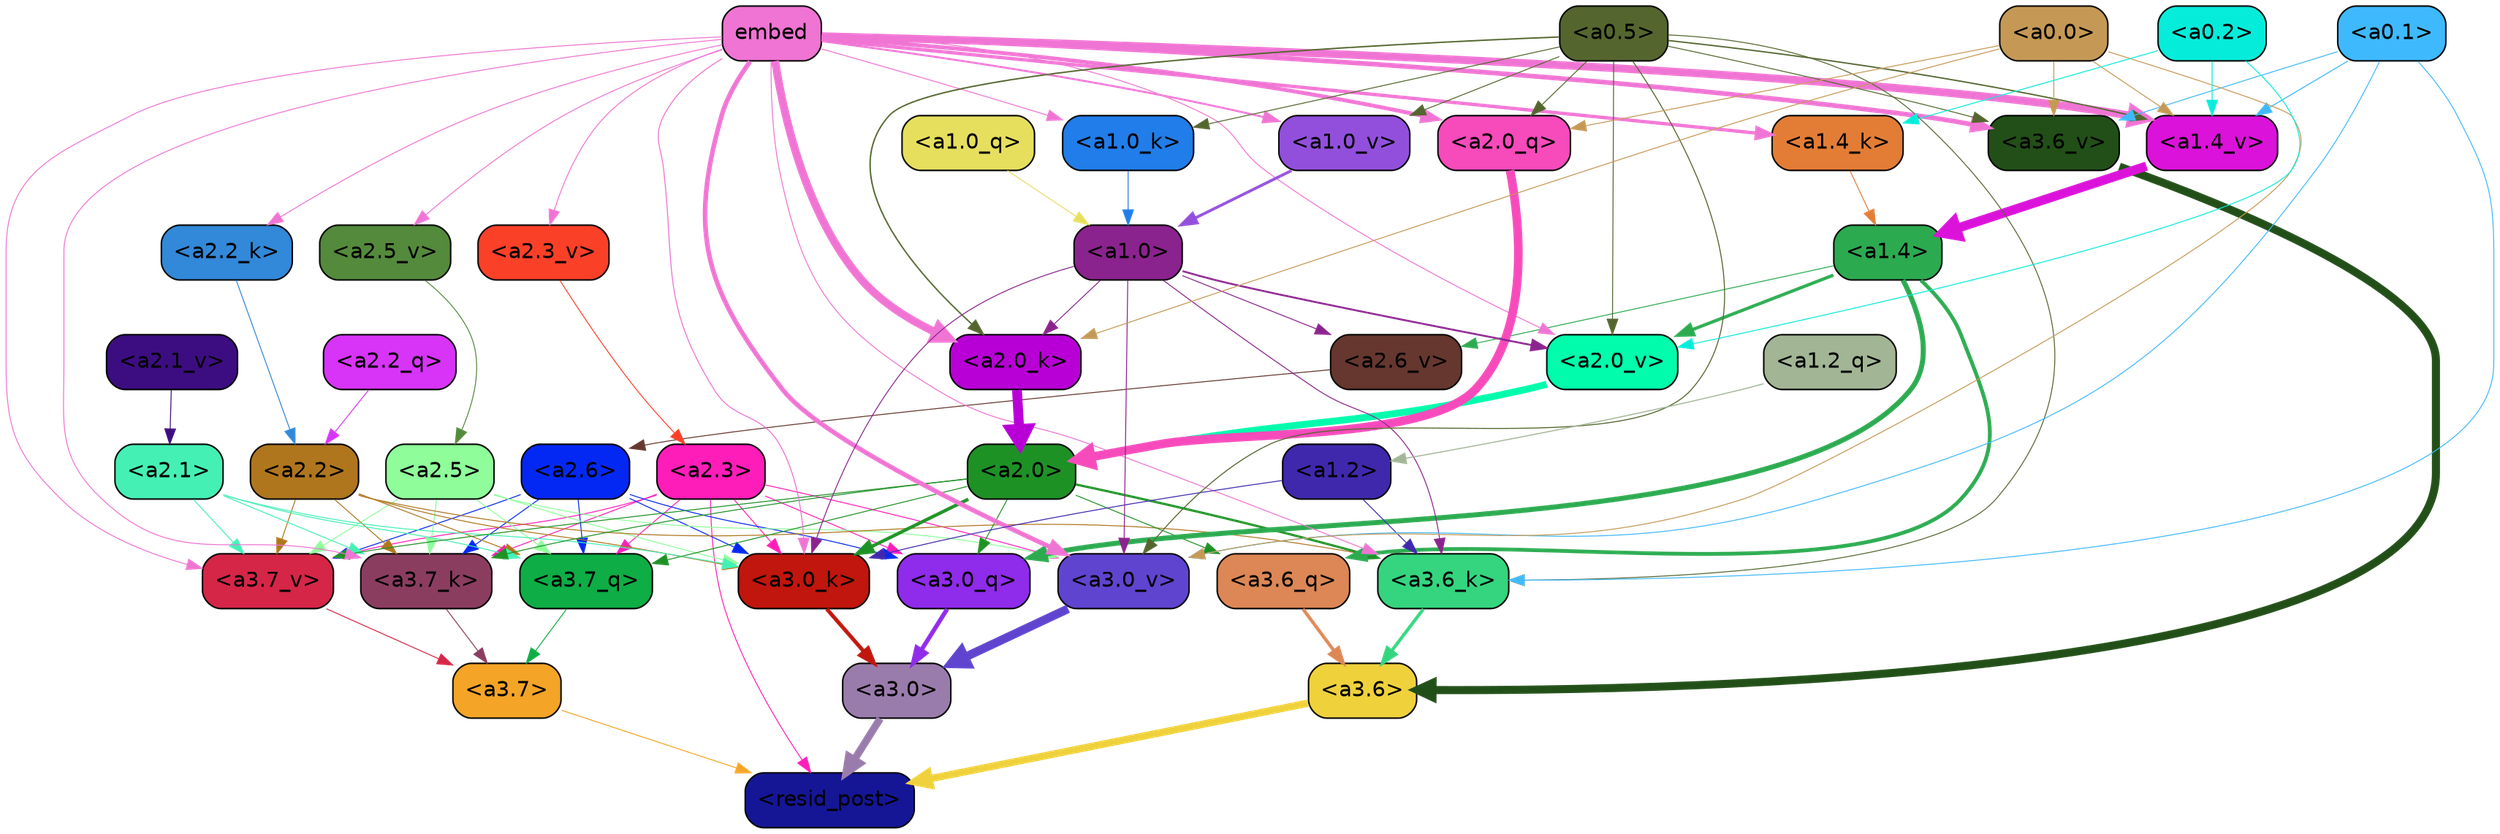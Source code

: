 strict digraph "" {
	graph [bgcolor=transparent,
		layout=dot,
		overlap=false,
		splines=true
	];
	"<a3.7>"	[color=black,
		fillcolor="#f4a426",
		fontname=Helvetica,
		shape=box,
		style="filled, rounded"];
	"<resid_post>"	[color=black,
		fillcolor="#151696",
		fontname=Helvetica,
		shape=box,
		style="filled, rounded"];
	"<a3.7>" -> "<resid_post>"	[color="#f4a426",
		penwidth=0.6];
	"<a3.6>"	[color=black,
		fillcolor="#efd13c",
		fontname=Helvetica,
		shape=box,
		style="filled, rounded"];
	"<a3.6>" -> "<resid_post>"	[color="#efd13c",
		penwidth=4.7534414529800415];
	"<a3.0>"	[color=black,
		fillcolor="#9a7cac",
		fontname=Helvetica,
		shape=box,
		style="filled, rounded"];
	"<a3.0>" -> "<resid_post>"	[color="#9a7cac",
		penwidth=4.898576855659485];
	"<a2.3>"	[color=black,
		fillcolor="#ff1db9",
		fontname=Helvetica,
		shape=box,
		style="filled, rounded"];
	"<a2.3>" -> "<resid_post>"	[color="#ff1db9",
		penwidth=0.6];
	"<a3.7_q>"	[color=black,
		fillcolor="#0ead45",
		fontname=Helvetica,
		shape=box,
		style="filled, rounded"];
	"<a2.3>" -> "<a3.7_q>"	[color="#ff1db9",
		penwidth=0.6];
	"<a3.0_q>"	[color=black,
		fillcolor="#8f2bea",
		fontname=Helvetica,
		shape=box,
		style="filled, rounded"];
	"<a2.3>" -> "<a3.0_q>"	[color="#ff1db9",
		penwidth=0.6];
	"<a3.7_k>"	[color=black,
		fillcolor="#8b3d60",
		fontname=Helvetica,
		shape=box,
		style="filled, rounded"];
	"<a2.3>" -> "<a3.7_k>"	[color="#ff1db9",
		penwidth=0.6];
	"<a3.0_k>"	[color=black,
		fillcolor="#c0160d",
		fontname=Helvetica,
		shape=box,
		style="filled, rounded"];
	"<a2.3>" -> "<a3.0_k>"	[color="#ff1db9",
		penwidth=0.6];
	"<a3.7_v>"	[color=black,
		fillcolor="#d52647",
		fontname=Helvetica,
		shape=box,
		style="filled, rounded"];
	"<a2.3>" -> "<a3.7_v>"	[color="#ff1db9",
		penwidth=0.6];
	"<a3.0_v>"	[color=black,
		fillcolor="#5f44cf",
		fontname=Helvetica,
		shape=box,
		style="filled, rounded"];
	"<a2.3>" -> "<a3.0_v>"	[color="#ff1db9",
		penwidth=0.6];
	"<a3.7_q>" -> "<a3.7>"	[color="#0ead45",
		penwidth=0.6];
	"<a3.6_q>"	[color=black,
		fillcolor="#dc8755",
		fontname=Helvetica,
		shape=box,
		style="filled, rounded"];
	"<a3.6_q>" -> "<a3.6>"	[color="#dc8755",
		penwidth=2.160832464694977];
	"<a3.0_q>" -> "<a3.0>"	[color="#8f2bea",
		penwidth=2.870753765106201];
	"<a3.7_k>" -> "<a3.7>"	[color="#8b3d60",
		penwidth=0.6];
	"<a3.6_k>"	[color=black,
		fillcolor="#34d57e",
		fontname=Helvetica,
		shape=box,
		style="filled, rounded"];
	"<a3.6_k>" -> "<a3.6>"	[color="#34d57e",
		penwidth=2.13908451795578];
	"<a3.0_k>" -> "<a3.0>"	[color="#c0160d",
		penwidth=2.520303964614868];
	"<a3.7_v>" -> "<a3.7>"	[color="#d52647",
		penwidth=0.6];
	"<a3.6_v>"	[color=black,
		fillcolor="#224f18",
		fontname=Helvetica,
		shape=box,
		style="filled, rounded"];
	"<a3.6_v>" -> "<a3.6>"	[color="#224f18",
		penwidth=5.297133803367615];
	"<a3.0_v>" -> "<a3.0>"	[color="#5f44cf",
		penwidth=5.680712580680847];
	"<a2.6>"	[color=black,
		fillcolor="#0428f3",
		fontname=Helvetica,
		shape=box,
		style="filled, rounded"];
	"<a2.6>" -> "<a3.7_q>"	[color="#0428f3",
		penwidth=0.6];
	"<a2.6>" -> "<a3.0_q>"	[color="#0428f3",
		penwidth=0.6];
	"<a2.6>" -> "<a3.7_k>"	[color="#0428f3",
		penwidth=0.6];
	"<a2.6>" -> "<a3.0_k>"	[color="#0428f3",
		penwidth=0.6];
	"<a2.6>" -> "<a3.7_v>"	[color="#0428f3",
		penwidth=0.6];
	"<a2.5>"	[color=black,
		fillcolor="#8ffd9a",
		fontname=Helvetica,
		shape=box,
		style="filled, rounded"];
	"<a2.5>" -> "<a3.7_q>"	[color="#8ffd9a",
		penwidth=0.6];
	"<a2.5>" -> "<a3.7_k>"	[color="#8ffd9a",
		penwidth=0.6];
	"<a2.5>" -> "<a3.0_k>"	[color="#8ffd9a",
		penwidth=0.6];
	"<a2.5>" -> "<a3.7_v>"	[color="#8ffd9a",
		penwidth=0.6];
	"<a2.5>" -> "<a3.0_v>"	[color="#8ffd9a",
		penwidth=0.6];
	"<a2.2>"	[color=black,
		fillcolor="#af761e",
		fontname=Helvetica,
		shape=box,
		style="filled, rounded"];
	"<a2.2>" -> "<a3.7_q>"	[color="#af761e",
		penwidth=0.6];
	"<a2.2>" -> "<a3.7_k>"	[color="#af761e",
		penwidth=0.6];
	"<a2.2>" -> "<a3.6_k>"	[color="#af761e",
		penwidth=0.6];
	"<a2.2>" -> "<a3.0_k>"	[color="#af761e",
		penwidth=0.6];
	"<a2.2>" -> "<a3.7_v>"	[color="#af761e",
		penwidth=0.6];
	"<a2.1>"	[color=black,
		fillcolor="#45f0b5",
		fontname=Helvetica,
		shape=box,
		style="filled, rounded"];
	"<a2.1>" -> "<a3.7_q>"	[color="#45f0b5",
		penwidth=0.6];
	"<a2.1>" -> "<a3.7_k>"	[color="#45f0b5",
		penwidth=0.6];
	"<a2.1>" -> "<a3.0_k>"	[color="#45f0b5",
		penwidth=0.6];
	"<a2.1>" -> "<a3.7_v>"	[color="#45f0b5",
		penwidth=0.6];
	"<a2.0>"	[color=black,
		fillcolor="#1e9125",
		fontname=Helvetica,
		shape=box,
		style="filled, rounded"];
	"<a2.0>" -> "<a3.7_q>"	[color="#1e9125",
		penwidth=0.6];
	"<a2.0>" -> "<a3.6_q>"	[color="#1e9125",
		penwidth=0.6];
	"<a2.0>" -> "<a3.0_q>"	[color="#1e9125",
		penwidth=0.6];
	"<a2.0>" -> "<a3.7_k>"	[color="#1e9125",
		penwidth=0.6];
	"<a2.0>" -> "<a3.6_k>"	[color="#1e9125",
		penwidth=1.4957321882247925];
	"<a2.0>" -> "<a3.0_k>"	[color="#1e9125",
		penwidth=2.18752121925354];
	"<a2.0>" -> "<a3.7_v>"	[color="#1e9125",
		penwidth=0.6];
	"<a1.4>"	[color=black,
		fillcolor="#2caa50",
		fontname=Helvetica,
		shape=box,
		style="filled, rounded"];
	"<a1.4>" -> "<a3.6_q>"	[color="#2caa50",
		penwidth=2.4829938411712646];
	"<a1.4>" -> "<a3.0_q>"	[color="#2caa50",
		penwidth=3.299744725227356];
	"<a2.6_v>"	[color=black,
		fillcolor="#65372e",
		fontname=Helvetica,
		shape=box,
		style="filled, rounded"];
	"<a1.4>" -> "<a2.6_v>"	[color="#2caa50",
		penwidth=0.6];
	"<a2.0_v>"	[color=black,
		fillcolor="#01fcab",
		fontname=Helvetica,
		shape=box,
		style="filled, rounded"];
	"<a1.4>" -> "<a2.0_v>"	[color="#2caa50",
		penwidth=2.092592429369688];
	embed	[color=black,
		fillcolor="#ef74d3",
		fontname=Helvetica,
		shape=box,
		style="filled, rounded"];
	embed -> "<a3.7_k>"	[color="#ef74d3",
		penwidth=0.6];
	embed -> "<a3.6_k>"	[color="#ef74d3",
		penwidth=0.6];
	embed -> "<a3.0_k>"	[color="#ef74d3",
		penwidth=0.6394047290086746];
	embed -> "<a3.7_v>"	[color="#ef74d3",
		penwidth=0.6];
	embed -> "<a3.6_v>"	[color="#ef74d3",
		penwidth=3.067279100418091];
	embed -> "<a3.0_v>"	[color="#ef74d3",
		penwidth=3.0212591886520386];
	"<a2.0_q>"	[color=black,
		fillcolor="#f74abb",
		fontname=Helvetica,
		shape=box,
		style="filled, rounded"];
	embed -> "<a2.0_q>"	[color="#ef74d3",
		penwidth=2.5355080366134644];
	"<a2.2_k>"	[color=black,
		fillcolor="#3288d9",
		fontname=Helvetica,
		shape=box,
		style="filled, rounded"];
	embed -> "<a2.2_k>"	[color="#ef74d3",
		penwidth=0.6];
	"<a2.0_k>"	[color=black,
		fillcolor="#b800d6",
		fontname=Helvetica,
		shape=box,
		style="filled, rounded"];
	embed -> "<a2.0_k>"	[color="#ef74d3",
		penwidth=5.2180726528167725];
	"<a2.5_v>"	[color=black,
		fillcolor="#548a3c",
		fontname=Helvetica,
		shape=box,
		style="filled, rounded"];
	embed -> "<a2.5_v>"	[color="#ef74d3",
		penwidth=0.6];
	"<a2.3_v>"	[color=black,
		fillcolor="#fb4028",
		fontname=Helvetica,
		shape=box,
		style="filled, rounded"];
	embed -> "<a2.3_v>"	[color="#ef74d3",
		penwidth=0.6];
	embed -> "<a2.0_v>"	[color="#ef74d3",
		penwidth=0.6];
	"<a1.4_k>"	[color=black,
		fillcolor="#e37d36",
		fontname=Helvetica,
		shape=box,
		style="filled, rounded"];
	embed -> "<a1.4_k>"	[color="#ef74d3",
		penwidth=2.1732678413391113];
	"<a1.0_k>"	[color=black,
		fillcolor="#217de9",
		fontname=Helvetica,
		shape=box,
		style="filled, rounded"];
	embed -> "<a1.0_k>"	[color="#ef74d3",
		penwidth=0.6];
	"<a1.4_v>"	[color=black,
		fillcolor="#db12d9",
		fontname=Helvetica,
		shape=box,
		style="filled, rounded"];
	embed -> "<a1.4_v>"	[color="#ef74d3",
		penwidth=5.162249565124512];
	"<a1.0_v>"	[color=black,
		fillcolor="#924fdc",
		fontname=Helvetica,
		shape=box,
		style="filled, rounded"];
	embed -> "<a1.0_v>"	[color="#ef74d3",
		penwidth=1.26457279920578];
	"<a1.2>"	[color=black,
		fillcolor="#4028ad",
		fontname=Helvetica,
		shape=box,
		style="filled, rounded"];
	"<a1.2>" -> "<a3.6_k>"	[color="#4028ad",
		penwidth=0.6];
	"<a1.2>" -> "<a3.0_k>"	[color="#4028ad",
		penwidth=0.6];
	"<a1.0>"	[color=black,
		fillcolor="#8b238e",
		fontname=Helvetica,
		shape=box,
		style="filled, rounded"];
	"<a1.0>" -> "<a3.6_k>"	[color="#8b238e",
		penwidth=0.6];
	"<a1.0>" -> "<a3.0_k>"	[color="#8b238e",
		penwidth=0.6];
	"<a1.0>" -> "<a3.0_v>"	[color="#8b238e",
		penwidth=0.6];
	"<a1.0>" -> "<a2.0_k>"	[color="#8b238e",
		penwidth=0.6];
	"<a1.0>" -> "<a2.6_v>"	[color="#8b238e",
		penwidth=0.6];
	"<a1.0>" -> "<a2.0_v>"	[color="#8b238e",
		penwidth=1.2132605910301208];
	"<a0.5>"	[color=black,
		fillcolor="#54662e",
		fontname=Helvetica,
		shape=box,
		style="filled, rounded"];
	"<a0.5>" -> "<a3.6_k>"	[color="#54662e",
		penwidth=0.6];
	"<a0.5>" -> "<a3.6_v>"	[color="#54662e",
		penwidth=0.6];
	"<a0.5>" -> "<a3.0_v>"	[color="#54662e",
		penwidth=0.648682102560997];
	"<a0.5>" -> "<a2.0_q>"	[color="#54662e",
		penwidth=0.6];
	"<a0.5>" -> "<a2.0_k>"	[color="#54662e",
		penwidth=0.9236047863960266];
	"<a0.5>" -> "<a2.0_v>"	[color="#54662e",
		penwidth=0.6];
	"<a0.5>" -> "<a1.0_k>"	[color="#54662e",
		penwidth=0.6];
	"<a0.5>" -> "<a1.4_v>"	[color="#54662e",
		penwidth=0.8783596754074097];
	"<a0.5>" -> "<a1.0_v>"	[color="#54662e",
		penwidth=0.6];
	"<a0.1>"	[color=black,
		fillcolor="#3fb9fd",
		fontname=Helvetica,
		shape=box,
		style="filled, rounded"];
	"<a0.1>" -> "<a3.6_k>"	[color="#3fb9fd",
		penwidth=0.6];
	"<a0.1>" -> "<a3.6_v>"	[color="#3fb9fd",
		penwidth=0.6];
	"<a0.1>" -> "<a3.0_v>"	[color="#3fb9fd",
		penwidth=0.6];
	"<a0.1>" -> "<a1.4_v>"	[color="#3fb9fd",
		penwidth=0.6490728855133057];
	"<a0.0>"	[color=black,
		fillcolor="#c59955",
		fontname=Helvetica,
		shape=box,
		style="filled, rounded"];
	"<a0.0>" -> "<a3.6_v>"	[color="#c59955",
		penwidth=0.6];
	"<a0.0>" -> "<a3.0_v>"	[color="#c59955",
		penwidth=0.6];
	"<a0.0>" -> "<a2.0_q>"	[color="#c59955",
		penwidth=0.6];
	"<a0.0>" -> "<a2.0_k>"	[color="#c59955",
		penwidth=0.6];
	"<a0.0>" -> "<a1.4_v>"	[color="#c59955",
		penwidth=0.6];
	"<a2.2_q>"	[color=black,
		fillcolor="#d734f8",
		fontname=Helvetica,
		shape=box,
		style="filled, rounded"];
	"<a2.2_q>" -> "<a2.2>"	[color="#d734f8",
		penwidth=0.6];
	"<a2.0_q>" -> "<a2.0>"	[color="#f74abb",
		penwidth=5.681910276412964];
	"<a2.2_k>" -> "<a2.2>"	[color="#3288d9",
		penwidth=0.6];
	"<a2.0_k>" -> "<a2.0>"	[color="#b800d6",
		penwidth=6.447777509689331];
	"<a2.6_v>" -> "<a2.6>"	[color="#65372e",
		penwidth=0.6];
	"<a2.5_v>" -> "<a2.5>"	[color="#548a3c",
		penwidth=0.6];
	"<a2.3_v>" -> "<a2.3>"	[color="#fb4028",
		penwidth=0.6];
	"<a2.1_v>"	[color=black,
		fillcolor="#3c0d80",
		fontname=Helvetica,
		shape=box,
		style="filled, rounded"];
	"<a2.1_v>" -> "<a2.1>"	[color="#3c0d80",
		penwidth=0.6];
	"<a2.0_v>" -> "<a2.0>"	[color="#01fcab",
		penwidth=4.5695202350616455];
	"<a0.2>"	[color=black,
		fillcolor="#06ecda",
		fontname=Helvetica,
		shape=box,
		style="filled, rounded"];
	"<a0.2>" -> "<a2.0_v>"	[color="#06ecda",
		penwidth=0.6];
	"<a0.2>" -> "<a1.4_k>"	[color="#06ecda",
		penwidth=0.6];
	"<a0.2>" -> "<a1.4_v>"	[color="#06ecda",
		penwidth=0.6];
	"<a1.2_q>"	[color=black,
		fillcolor="#a2b595",
		fontname=Helvetica,
		shape=box,
		style="filled, rounded"];
	"<a1.2_q>" -> "<a1.2>"	[color="#a2b595",
		penwidth=0.6769798994064331];
	"<a1.0_q>"	[color=black,
		fillcolor="#e6df5e",
		fontname=Helvetica,
		shape=box,
		style="filled, rounded"];
	"<a1.0_q>" -> "<a1.0>"	[color="#e6df5e",
		penwidth=0.6];
	"<a1.4_k>" -> "<a1.4>"	[color="#e37d36",
		penwidth=0.6];
	"<a1.0_k>" -> "<a1.0>"	[color="#217de9",
		penwidth=0.6];
	"<a1.4_v>" -> "<a1.4>"	[color="#db12d9",
		penwidth=6.016597509384155];
	"<a1.0_v>" -> "<a1.0>"	[color="#924fdc",
		penwidth=1.8562973737716675];
}
